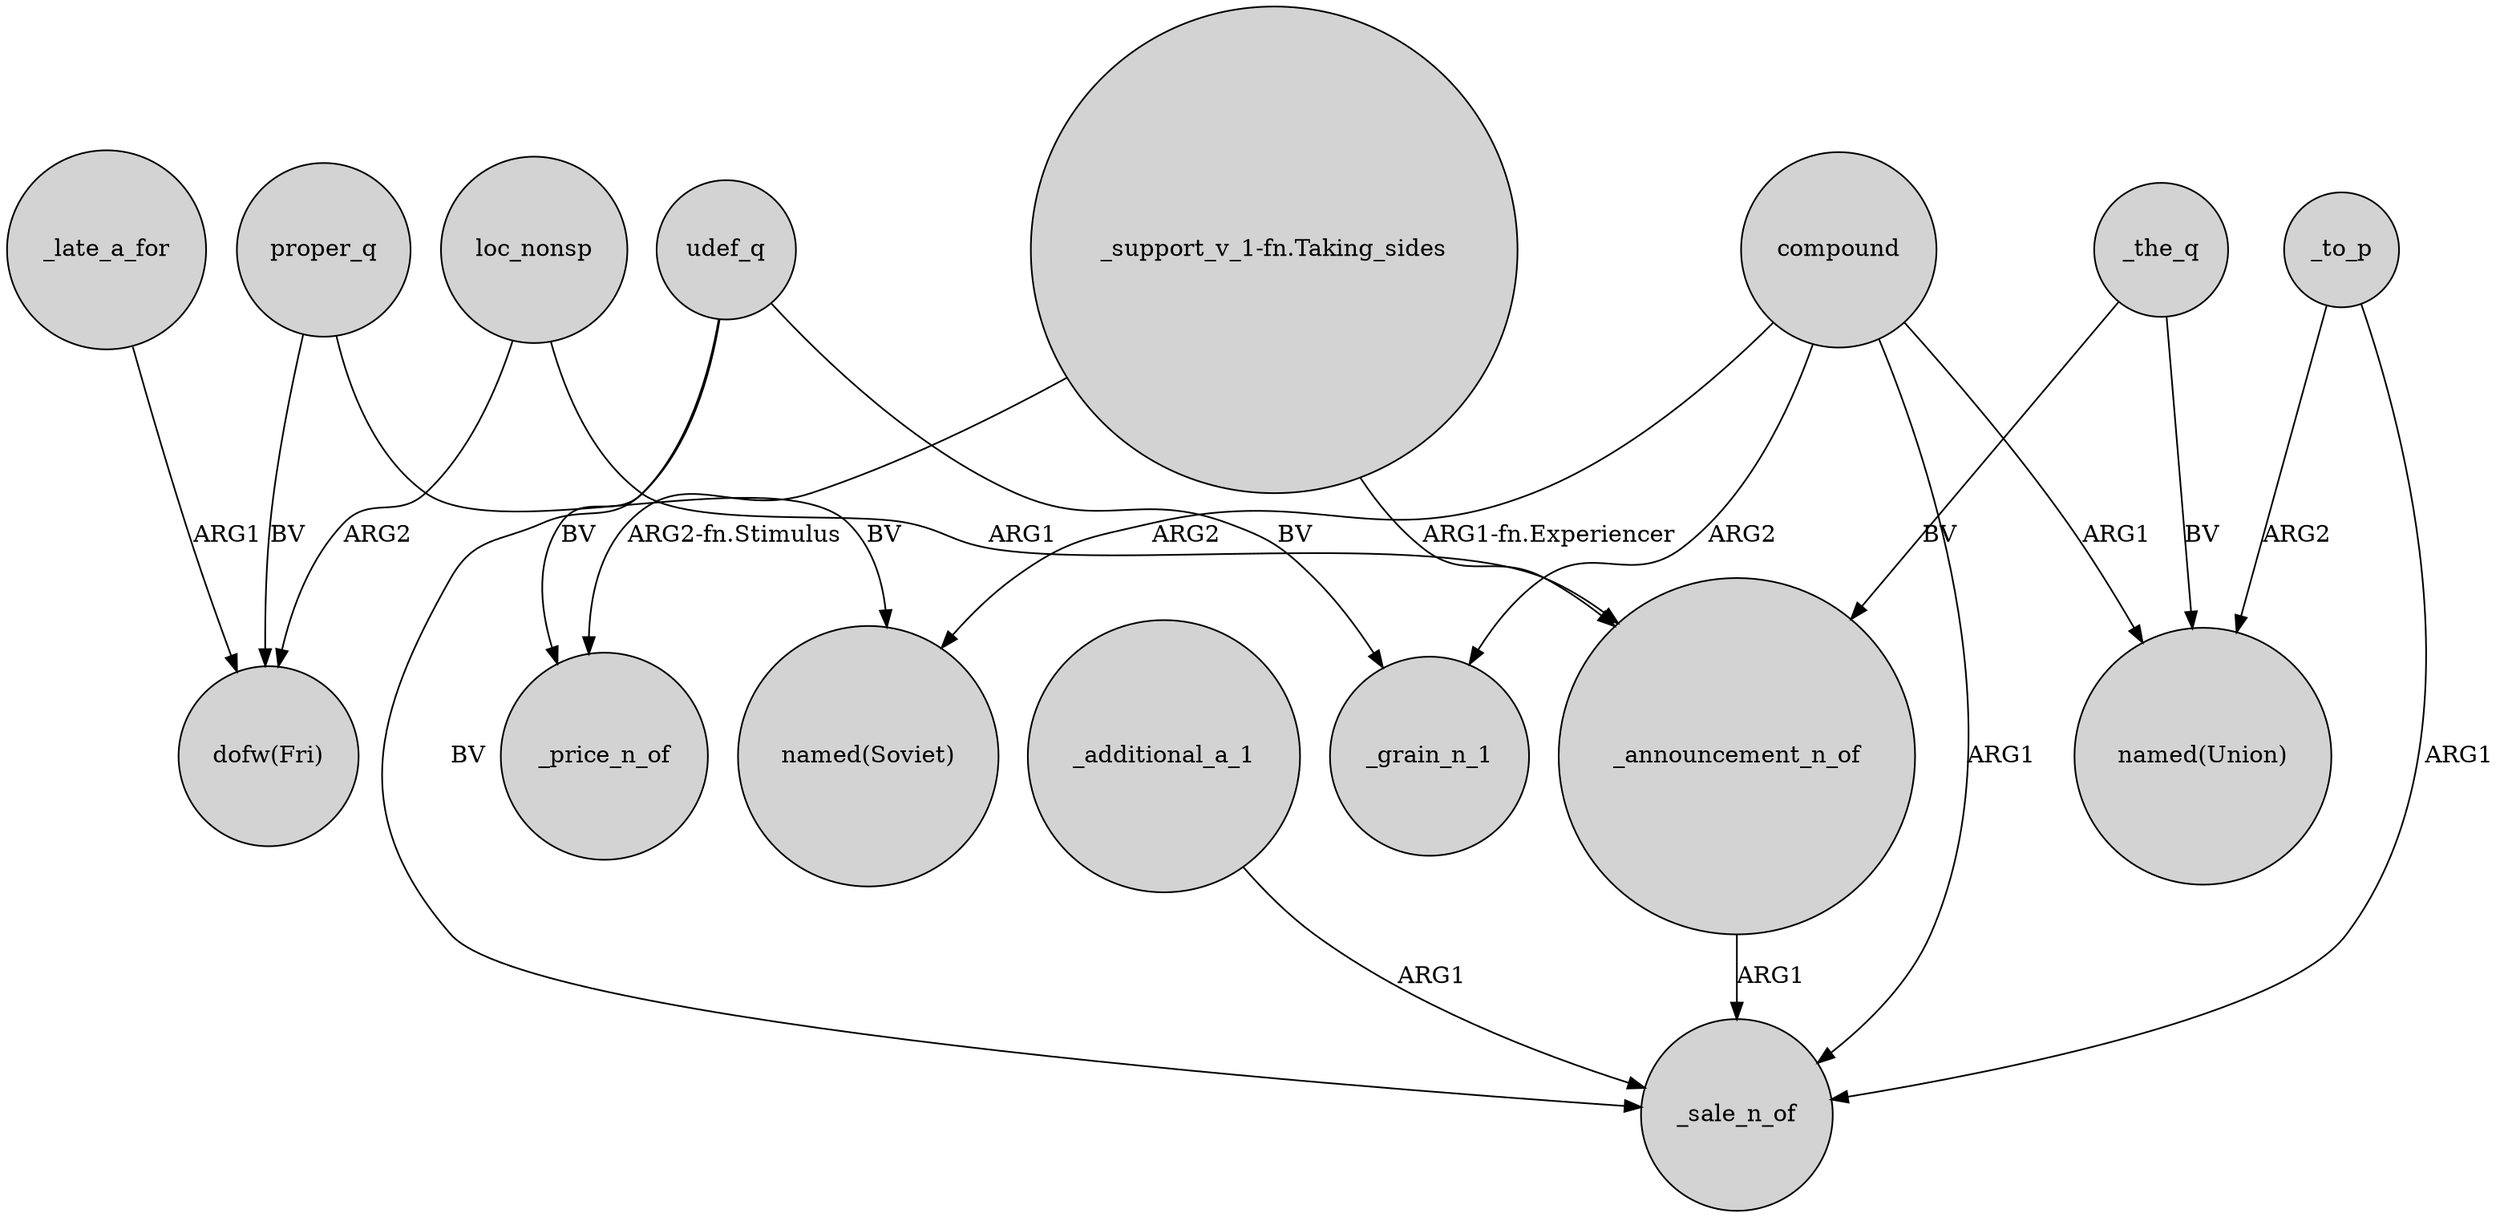 digraph {
	node [shape=circle style=filled]
	proper_q -> "dofw(Fri)" [label=BV]
	udef_q -> _price_n_of [label=BV]
	"_support_v_1-fn.Taking_sides" -> _price_n_of [label="ARG2-fn.Stimulus"]
	compound -> _grain_n_1 [label=ARG2]
	"_support_v_1-fn.Taking_sides" -> _announcement_n_of [label="ARG1-fn.Experiencer"]
	_additional_a_1 -> _sale_n_of [label=ARG1]
	_to_p -> _sale_n_of [label=ARG1]
	proper_q -> "named(Soviet)" [label=BV]
	loc_nonsp -> "dofw(Fri)" [label=ARG2]
	_the_q -> "named(Union)" [label=BV]
	udef_q -> _grain_n_1 [label=BV]
	_the_q -> _announcement_n_of [label=BV]
	compound -> "named(Union)" [label=ARG1]
	loc_nonsp -> _announcement_n_of [label=ARG1]
	compound -> "named(Soviet)" [label=ARG2]
	_late_a_for -> "dofw(Fri)" [label=ARG1]
	udef_q -> _sale_n_of [label=BV]
	_announcement_n_of -> _sale_n_of [label=ARG1]
	_to_p -> "named(Union)" [label=ARG2]
	compound -> _sale_n_of [label=ARG1]
}
